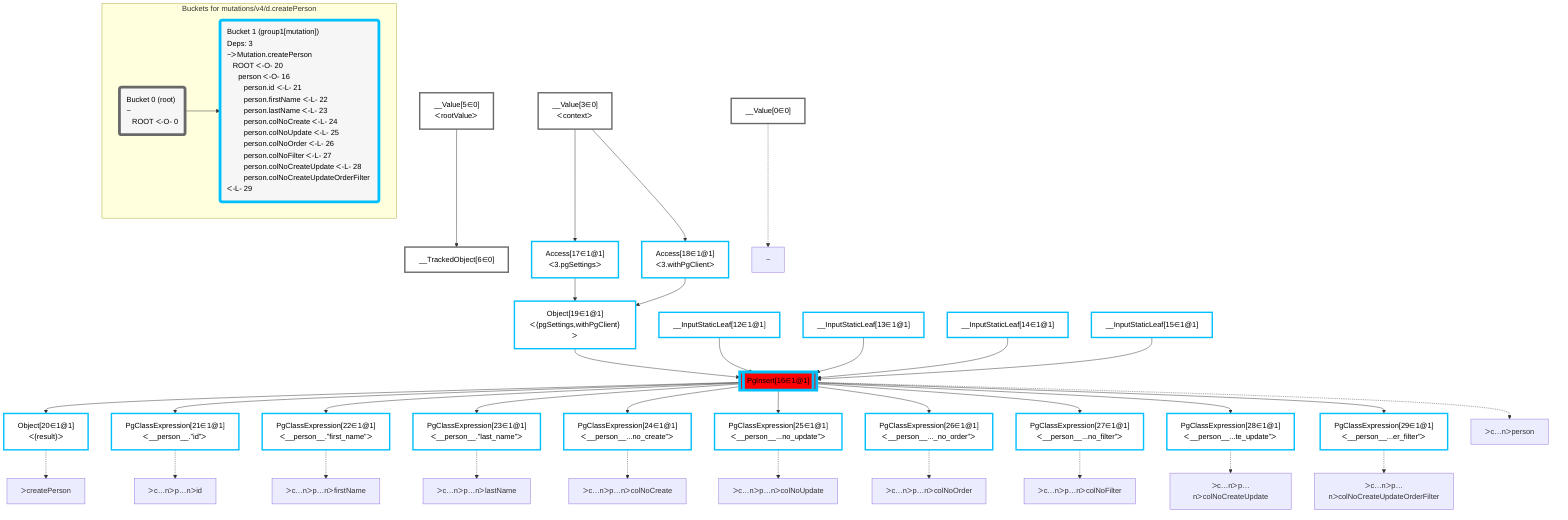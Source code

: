 graph TD
    classDef path fill:#eee,stroke:#000,color:#000
    classDef plan fill:#fff,stroke-width:3px,color:#000
    classDef itemplan fill:#fff,stroke-width:6px,color:#000
    classDef sideeffectplan fill:#f00,stroke-width:6px,color:#000
    classDef bucket fill:#f6f6f6,color:#000,stroke-width:6px,text-align:left


    %% define plans
    __Value0["__Value[0∈0]"]:::plan
    __Value3["__Value[3∈0]<br />ᐸcontextᐳ"]:::plan
    __Value5["__Value[5∈0]<br />ᐸrootValueᐳ"]:::plan
    __TrackedObject6["__TrackedObject[6∈0]"]:::plan
    __InputStaticLeaf12["__InputStaticLeaf[12∈1@1]"]:::plan
    __InputStaticLeaf13["__InputStaticLeaf[13∈1@1]"]:::plan
    __InputStaticLeaf14["__InputStaticLeaf[14∈1@1]"]:::plan
    __InputStaticLeaf15["__InputStaticLeaf[15∈1@1]"]:::plan
    Access17["Access[17∈1@1]<br />ᐸ3.pgSettingsᐳ"]:::plan
    Access18["Access[18∈1@1]<br />ᐸ3.withPgClientᐳ"]:::plan
    Object19["Object[19∈1@1]<br />ᐸ{pgSettings,withPgClient}ᐳ"]:::plan
    PgInsert16[["PgInsert[16∈1@1]"]]:::sideeffectplan
    Object20["Object[20∈1@1]<br />ᐸ{result}ᐳ"]:::plan
    PgClassExpression21["PgClassExpression[21∈1@1]<br />ᐸ__person__.”id”ᐳ"]:::plan
    PgClassExpression22["PgClassExpression[22∈1@1]<br />ᐸ__person__.”first_name”ᐳ"]:::plan
    PgClassExpression23["PgClassExpression[23∈1@1]<br />ᐸ__person__.”last_name”ᐳ"]:::plan
    PgClassExpression24["PgClassExpression[24∈1@1]<br />ᐸ__person__...no_create”ᐳ"]:::plan
    PgClassExpression25["PgClassExpression[25∈1@1]<br />ᐸ__person__...no_update”ᐳ"]:::plan
    PgClassExpression26["PgClassExpression[26∈1@1]<br />ᐸ__person__..._no_order”ᐳ"]:::plan
    PgClassExpression27["PgClassExpression[27∈1@1]<br />ᐸ__person__...no_filter”ᐳ"]:::plan
    PgClassExpression28["PgClassExpression[28∈1@1]<br />ᐸ__person__...te_update”ᐳ"]:::plan
    PgClassExpression29["PgClassExpression[29∈1@1]<br />ᐸ__person__...er_filter”ᐳ"]:::plan

    %% plan dependencies
    __Value5 --> __TrackedObject6
    __Value3 --> Access17
    __Value3 --> Access18
    Access17 & Access18 --> Object19
    Object19 & __InputStaticLeaf12 & __InputStaticLeaf13 & __InputStaticLeaf14 & __InputStaticLeaf15 --> PgInsert16
    PgInsert16 --> Object20
    PgInsert16 --> PgClassExpression21
    PgInsert16 --> PgClassExpression22
    PgInsert16 --> PgClassExpression23
    PgInsert16 --> PgClassExpression24
    PgInsert16 --> PgClassExpression25
    PgInsert16 --> PgClassExpression26
    PgInsert16 --> PgClassExpression27
    PgInsert16 --> PgClassExpression28
    PgInsert16 --> PgClassExpression29

    %% plan-to-path relationships
    P0["~"]
    __Value0 -.-> P0
    P16["ᐳc…nᐳperson"]
    PgInsert16 -.-> P16
    P20["ᐳcreatePerson"]
    Object20 -.-> P20
    P21["ᐳc…nᐳp…nᐳid"]
    PgClassExpression21 -.-> P21
    P22["ᐳc…nᐳp…nᐳfirstName"]
    PgClassExpression22 -.-> P22
    P23["ᐳc…nᐳp…nᐳlastName"]
    PgClassExpression23 -.-> P23
    P24["ᐳc…nᐳp…nᐳcolNoCreate"]
    PgClassExpression24 -.-> P24
    P25["ᐳc…nᐳp…nᐳcolNoUpdate"]
    PgClassExpression25 -.-> P25
    P26["ᐳc…nᐳp…nᐳcolNoOrder"]
    PgClassExpression26 -.-> P26
    P27["ᐳc…nᐳp…nᐳcolNoFilter"]
    PgClassExpression27 -.-> P27
    P28["ᐳc…nᐳp…nᐳcolNoCreateUpdate"]
    PgClassExpression28 -.-> P28
    P29["ᐳc…nᐳp…nᐳcolNoCreateUpdateOrderFilter"]
    PgClassExpression29 -.-> P29

    subgraph "Buckets for mutations/v4/d.createPerson"
    Bucket0("Bucket 0 (root)<br />~<br />⠀ROOT ᐸ-O- 0"):::bucket
    classDef bucket0 stroke:#696969
    class Bucket0,__Value0,__Value3,__Value5,__TrackedObject6 bucket0
    Bucket1("Bucket 1 (group1[mutation])<br />Deps: 3<br />~ᐳMutation.createPerson<br />⠀ROOT ᐸ-O- 20<br />⠀⠀person ᐸ-O- 16<br />⠀⠀⠀person.id ᐸ-L- 21<br />⠀⠀⠀person.firstName ᐸ-L- 22<br />⠀⠀⠀person.lastName ᐸ-L- 23<br />⠀⠀⠀person.colNoCreate ᐸ-L- 24<br />⠀⠀⠀person.colNoUpdate ᐸ-L- 25<br />⠀⠀⠀person.colNoOrder ᐸ-L- 26<br />⠀⠀⠀person.colNoFilter ᐸ-L- 27<br />⠀⠀⠀person.colNoCreateUpdate ᐸ-L- 28<br />⠀⠀⠀person.colNoCreateUpdateOrderFilter ᐸ-L- 29"):::bucket
    classDef bucket1 stroke:#00bfff
    class Bucket1,__InputStaticLeaf12,__InputStaticLeaf13,__InputStaticLeaf14,__InputStaticLeaf15,PgInsert16,Access17,Access18,Object19,Object20,PgClassExpression21,PgClassExpression22,PgClassExpression23,PgClassExpression24,PgClassExpression25,PgClassExpression26,PgClassExpression27,PgClassExpression28,PgClassExpression29 bucket1
    Bucket0 --> Bucket1
    end